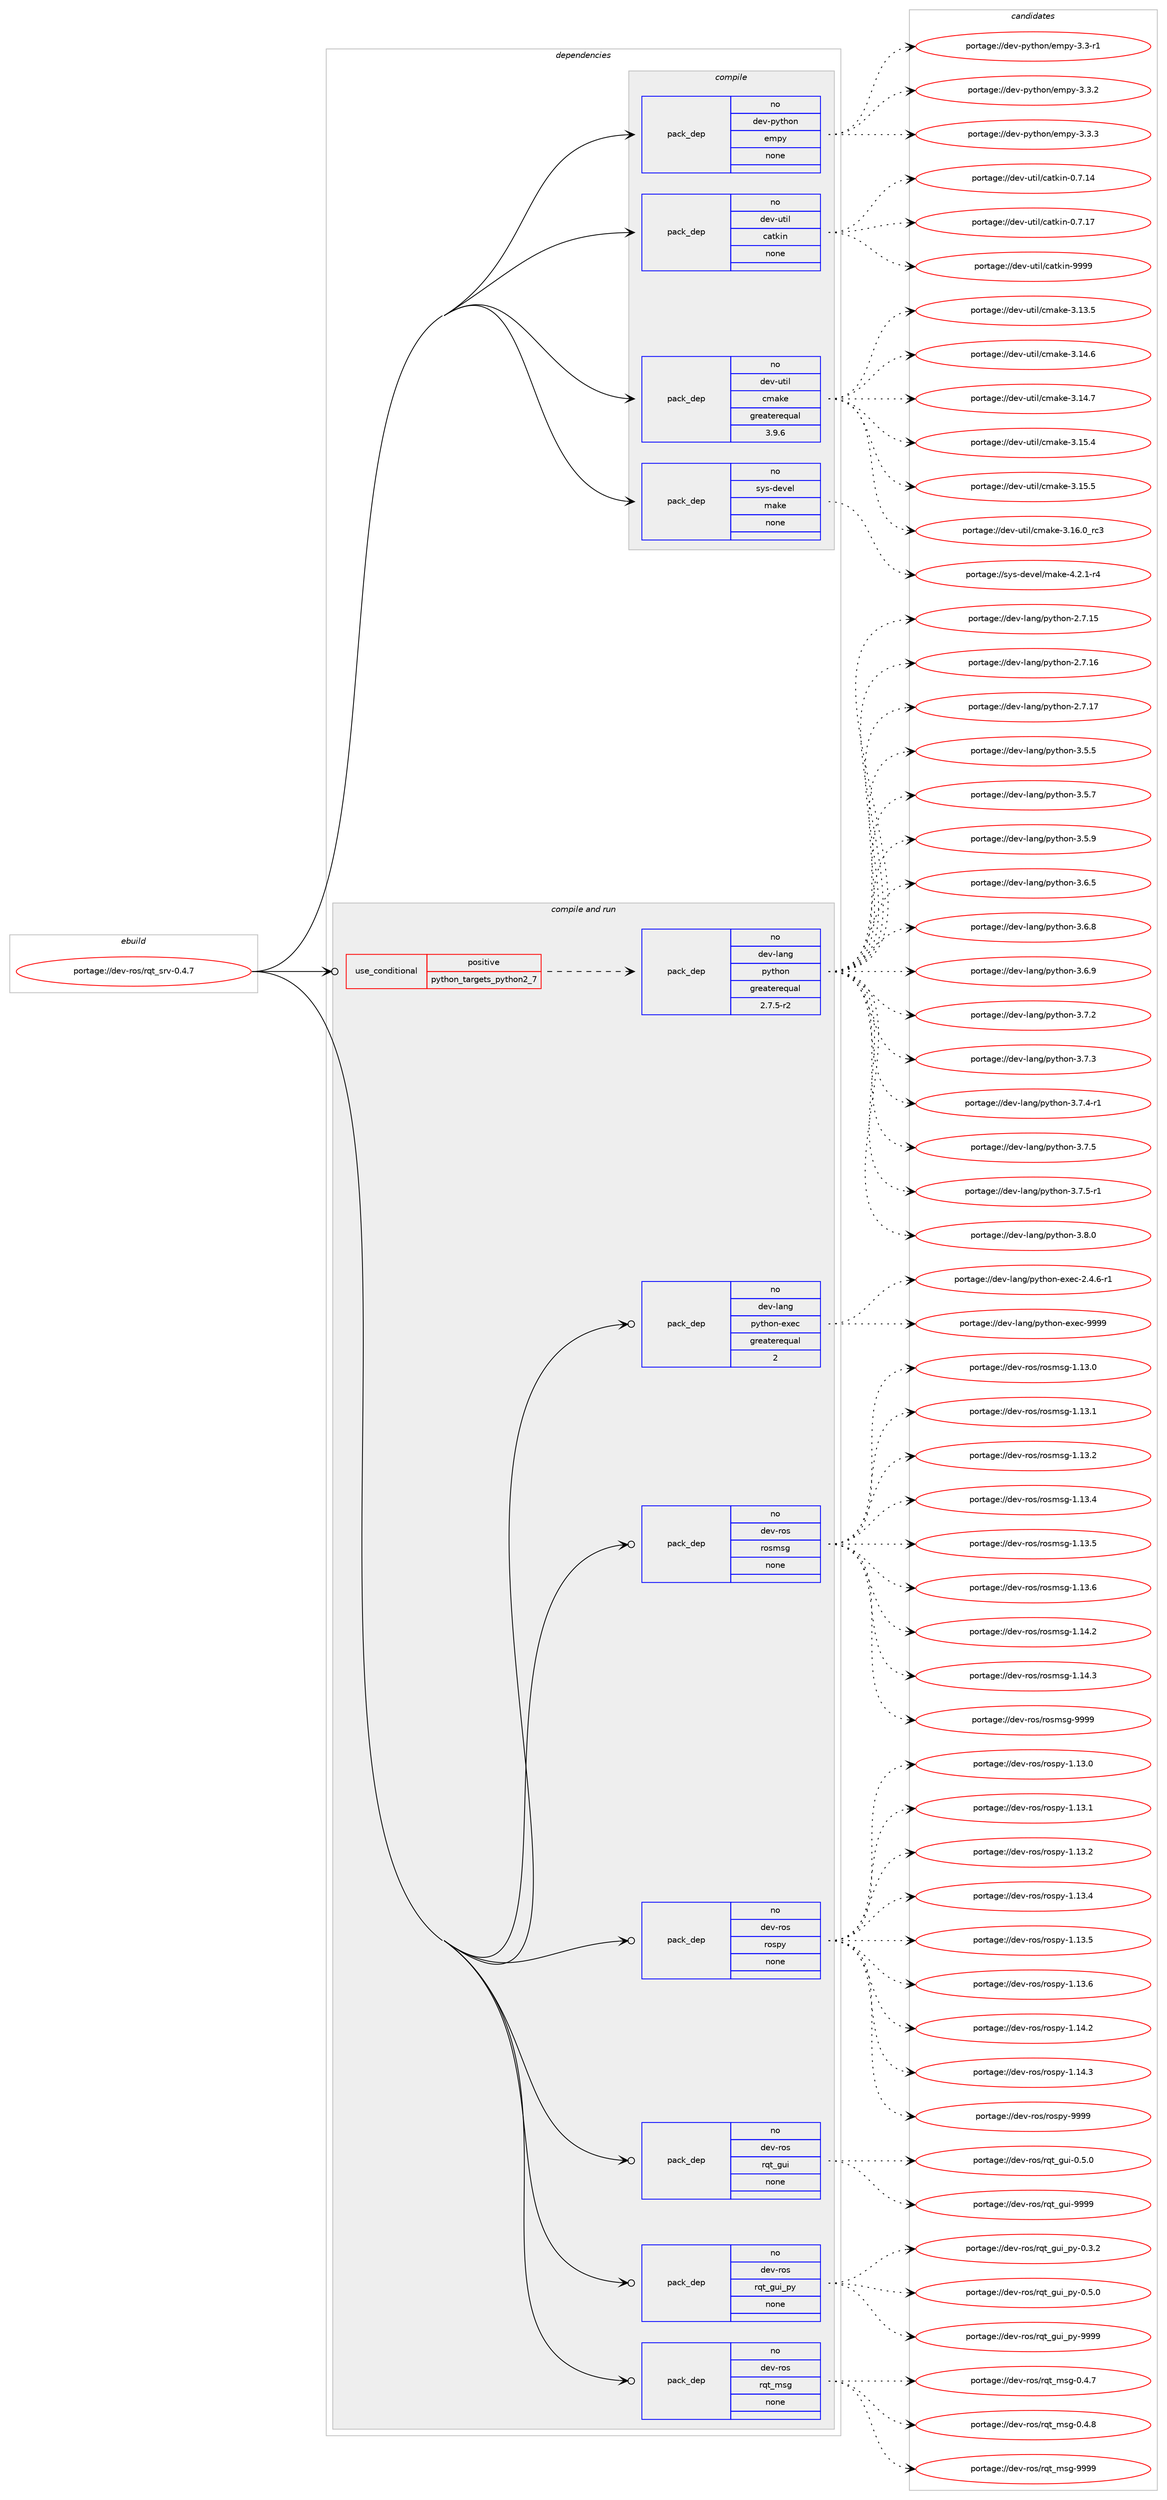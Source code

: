 digraph prolog {

# *************
# Graph options
# *************

newrank=true;
concentrate=true;
compound=true;
graph [rankdir=LR,fontname=Helvetica,fontsize=10,ranksep=1.5];#, ranksep=2.5, nodesep=0.2];
edge  [arrowhead=vee];
node  [fontname=Helvetica,fontsize=10];

# **********
# The ebuild
# **********

subgraph cluster_leftcol {
color=gray;
rank=same;
label=<<i>ebuild</i>>;
id [label="portage://dev-ros/rqt_srv-0.4.7", color=red, width=4, href="../dev-ros/rqt_srv-0.4.7.svg"];
}

# ****************
# The dependencies
# ****************

subgraph cluster_midcol {
color=gray;
label=<<i>dependencies</i>>;
subgraph cluster_compile {
fillcolor="#eeeeee";
style=filled;
label=<<i>compile</i>>;
subgraph pack153322 {
dependency201394 [label=<<TABLE BORDER="0" CELLBORDER="1" CELLSPACING="0" CELLPADDING="4" WIDTH="220"><TR><TD ROWSPAN="6" CELLPADDING="30">pack_dep</TD></TR><TR><TD WIDTH="110">no</TD></TR><TR><TD>dev-python</TD></TR><TR><TD>empy</TD></TR><TR><TD>none</TD></TR><TR><TD></TD></TR></TABLE>>, shape=none, color=blue];
}
id:e -> dependency201394:w [weight=20,style="solid",arrowhead="vee"];
subgraph pack153323 {
dependency201395 [label=<<TABLE BORDER="0" CELLBORDER="1" CELLSPACING="0" CELLPADDING="4" WIDTH="220"><TR><TD ROWSPAN="6" CELLPADDING="30">pack_dep</TD></TR><TR><TD WIDTH="110">no</TD></TR><TR><TD>dev-util</TD></TR><TR><TD>catkin</TD></TR><TR><TD>none</TD></TR><TR><TD></TD></TR></TABLE>>, shape=none, color=blue];
}
id:e -> dependency201395:w [weight=20,style="solid",arrowhead="vee"];
subgraph pack153324 {
dependency201396 [label=<<TABLE BORDER="0" CELLBORDER="1" CELLSPACING="0" CELLPADDING="4" WIDTH="220"><TR><TD ROWSPAN="6" CELLPADDING="30">pack_dep</TD></TR><TR><TD WIDTH="110">no</TD></TR><TR><TD>dev-util</TD></TR><TR><TD>cmake</TD></TR><TR><TD>greaterequal</TD></TR><TR><TD>3.9.6</TD></TR></TABLE>>, shape=none, color=blue];
}
id:e -> dependency201396:w [weight=20,style="solid",arrowhead="vee"];
subgraph pack153325 {
dependency201397 [label=<<TABLE BORDER="0" CELLBORDER="1" CELLSPACING="0" CELLPADDING="4" WIDTH="220"><TR><TD ROWSPAN="6" CELLPADDING="30">pack_dep</TD></TR><TR><TD WIDTH="110">no</TD></TR><TR><TD>sys-devel</TD></TR><TR><TD>make</TD></TR><TR><TD>none</TD></TR><TR><TD></TD></TR></TABLE>>, shape=none, color=blue];
}
id:e -> dependency201397:w [weight=20,style="solid",arrowhead="vee"];
}
subgraph cluster_compileandrun {
fillcolor="#eeeeee";
style=filled;
label=<<i>compile and run</i>>;
subgraph cond44644 {
dependency201398 [label=<<TABLE BORDER="0" CELLBORDER="1" CELLSPACING="0" CELLPADDING="4"><TR><TD ROWSPAN="3" CELLPADDING="10">use_conditional</TD></TR><TR><TD>positive</TD></TR><TR><TD>python_targets_python2_7</TD></TR></TABLE>>, shape=none, color=red];
subgraph pack153326 {
dependency201399 [label=<<TABLE BORDER="0" CELLBORDER="1" CELLSPACING="0" CELLPADDING="4" WIDTH="220"><TR><TD ROWSPAN="6" CELLPADDING="30">pack_dep</TD></TR><TR><TD WIDTH="110">no</TD></TR><TR><TD>dev-lang</TD></TR><TR><TD>python</TD></TR><TR><TD>greaterequal</TD></TR><TR><TD>2.7.5-r2</TD></TR></TABLE>>, shape=none, color=blue];
}
dependency201398:e -> dependency201399:w [weight=20,style="dashed",arrowhead="vee"];
}
id:e -> dependency201398:w [weight=20,style="solid",arrowhead="odotvee"];
subgraph pack153327 {
dependency201400 [label=<<TABLE BORDER="0" CELLBORDER="1" CELLSPACING="0" CELLPADDING="4" WIDTH="220"><TR><TD ROWSPAN="6" CELLPADDING="30">pack_dep</TD></TR><TR><TD WIDTH="110">no</TD></TR><TR><TD>dev-lang</TD></TR><TR><TD>python-exec</TD></TR><TR><TD>greaterequal</TD></TR><TR><TD>2</TD></TR></TABLE>>, shape=none, color=blue];
}
id:e -> dependency201400:w [weight=20,style="solid",arrowhead="odotvee"];
subgraph pack153328 {
dependency201401 [label=<<TABLE BORDER="0" CELLBORDER="1" CELLSPACING="0" CELLPADDING="4" WIDTH="220"><TR><TD ROWSPAN="6" CELLPADDING="30">pack_dep</TD></TR><TR><TD WIDTH="110">no</TD></TR><TR><TD>dev-ros</TD></TR><TR><TD>rosmsg</TD></TR><TR><TD>none</TD></TR><TR><TD></TD></TR></TABLE>>, shape=none, color=blue];
}
id:e -> dependency201401:w [weight=20,style="solid",arrowhead="odotvee"];
subgraph pack153329 {
dependency201402 [label=<<TABLE BORDER="0" CELLBORDER="1" CELLSPACING="0" CELLPADDING="4" WIDTH="220"><TR><TD ROWSPAN="6" CELLPADDING="30">pack_dep</TD></TR><TR><TD WIDTH="110">no</TD></TR><TR><TD>dev-ros</TD></TR><TR><TD>rospy</TD></TR><TR><TD>none</TD></TR><TR><TD></TD></TR></TABLE>>, shape=none, color=blue];
}
id:e -> dependency201402:w [weight=20,style="solid",arrowhead="odotvee"];
subgraph pack153330 {
dependency201403 [label=<<TABLE BORDER="0" CELLBORDER="1" CELLSPACING="0" CELLPADDING="4" WIDTH="220"><TR><TD ROWSPAN="6" CELLPADDING="30">pack_dep</TD></TR><TR><TD WIDTH="110">no</TD></TR><TR><TD>dev-ros</TD></TR><TR><TD>rqt_gui</TD></TR><TR><TD>none</TD></TR><TR><TD></TD></TR></TABLE>>, shape=none, color=blue];
}
id:e -> dependency201403:w [weight=20,style="solid",arrowhead="odotvee"];
subgraph pack153331 {
dependency201404 [label=<<TABLE BORDER="0" CELLBORDER="1" CELLSPACING="0" CELLPADDING="4" WIDTH="220"><TR><TD ROWSPAN="6" CELLPADDING="30">pack_dep</TD></TR><TR><TD WIDTH="110">no</TD></TR><TR><TD>dev-ros</TD></TR><TR><TD>rqt_gui_py</TD></TR><TR><TD>none</TD></TR><TR><TD></TD></TR></TABLE>>, shape=none, color=blue];
}
id:e -> dependency201404:w [weight=20,style="solid",arrowhead="odotvee"];
subgraph pack153332 {
dependency201405 [label=<<TABLE BORDER="0" CELLBORDER="1" CELLSPACING="0" CELLPADDING="4" WIDTH="220"><TR><TD ROWSPAN="6" CELLPADDING="30">pack_dep</TD></TR><TR><TD WIDTH="110">no</TD></TR><TR><TD>dev-ros</TD></TR><TR><TD>rqt_msg</TD></TR><TR><TD>none</TD></TR><TR><TD></TD></TR></TABLE>>, shape=none, color=blue];
}
id:e -> dependency201405:w [weight=20,style="solid",arrowhead="odotvee"];
}
subgraph cluster_run {
fillcolor="#eeeeee";
style=filled;
label=<<i>run</i>>;
}
}

# **************
# The candidates
# **************

subgraph cluster_choices {
rank=same;
color=gray;
label=<<i>candidates</i>>;

subgraph choice153322 {
color=black;
nodesep=1;
choiceportage1001011184511212111610411111047101109112121455146514511449 [label="portage://dev-python/empy-3.3-r1", color=red, width=4,href="../dev-python/empy-3.3-r1.svg"];
choiceportage1001011184511212111610411111047101109112121455146514650 [label="portage://dev-python/empy-3.3.2", color=red, width=4,href="../dev-python/empy-3.3.2.svg"];
choiceportage1001011184511212111610411111047101109112121455146514651 [label="portage://dev-python/empy-3.3.3", color=red, width=4,href="../dev-python/empy-3.3.3.svg"];
dependency201394:e -> choiceportage1001011184511212111610411111047101109112121455146514511449:w [style=dotted,weight="100"];
dependency201394:e -> choiceportage1001011184511212111610411111047101109112121455146514650:w [style=dotted,weight="100"];
dependency201394:e -> choiceportage1001011184511212111610411111047101109112121455146514651:w [style=dotted,weight="100"];
}
subgraph choice153323 {
color=black;
nodesep=1;
choiceportage1001011184511711610510847999711610710511045484655464952 [label="portage://dev-util/catkin-0.7.14", color=red, width=4,href="../dev-util/catkin-0.7.14.svg"];
choiceportage1001011184511711610510847999711610710511045484655464955 [label="portage://dev-util/catkin-0.7.17", color=red, width=4,href="../dev-util/catkin-0.7.17.svg"];
choiceportage100101118451171161051084799971161071051104557575757 [label="portage://dev-util/catkin-9999", color=red, width=4,href="../dev-util/catkin-9999.svg"];
dependency201395:e -> choiceportage1001011184511711610510847999711610710511045484655464952:w [style=dotted,weight="100"];
dependency201395:e -> choiceportage1001011184511711610510847999711610710511045484655464955:w [style=dotted,weight="100"];
dependency201395:e -> choiceportage100101118451171161051084799971161071051104557575757:w [style=dotted,weight="100"];
}
subgraph choice153324 {
color=black;
nodesep=1;
choiceportage1001011184511711610510847991099710710145514649514653 [label="portage://dev-util/cmake-3.13.5", color=red, width=4,href="../dev-util/cmake-3.13.5.svg"];
choiceportage1001011184511711610510847991099710710145514649524654 [label="portage://dev-util/cmake-3.14.6", color=red, width=4,href="../dev-util/cmake-3.14.6.svg"];
choiceportage1001011184511711610510847991099710710145514649524655 [label="portage://dev-util/cmake-3.14.7", color=red, width=4,href="../dev-util/cmake-3.14.7.svg"];
choiceportage1001011184511711610510847991099710710145514649534652 [label="portage://dev-util/cmake-3.15.4", color=red, width=4,href="../dev-util/cmake-3.15.4.svg"];
choiceportage1001011184511711610510847991099710710145514649534653 [label="portage://dev-util/cmake-3.15.5", color=red, width=4,href="../dev-util/cmake-3.15.5.svg"];
choiceportage1001011184511711610510847991099710710145514649544648951149951 [label="portage://dev-util/cmake-3.16.0_rc3", color=red, width=4,href="../dev-util/cmake-3.16.0_rc3.svg"];
dependency201396:e -> choiceportage1001011184511711610510847991099710710145514649514653:w [style=dotted,weight="100"];
dependency201396:e -> choiceportage1001011184511711610510847991099710710145514649524654:w [style=dotted,weight="100"];
dependency201396:e -> choiceportage1001011184511711610510847991099710710145514649524655:w [style=dotted,weight="100"];
dependency201396:e -> choiceportage1001011184511711610510847991099710710145514649534652:w [style=dotted,weight="100"];
dependency201396:e -> choiceportage1001011184511711610510847991099710710145514649534653:w [style=dotted,weight="100"];
dependency201396:e -> choiceportage1001011184511711610510847991099710710145514649544648951149951:w [style=dotted,weight="100"];
}
subgraph choice153325 {
color=black;
nodesep=1;
choiceportage1151211154510010111810110847109971071014552465046494511452 [label="portage://sys-devel/make-4.2.1-r4", color=red, width=4,href="../sys-devel/make-4.2.1-r4.svg"];
dependency201397:e -> choiceportage1151211154510010111810110847109971071014552465046494511452:w [style=dotted,weight="100"];
}
subgraph choice153326 {
color=black;
nodesep=1;
choiceportage10010111845108971101034711212111610411111045504655464953 [label="portage://dev-lang/python-2.7.15", color=red, width=4,href="../dev-lang/python-2.7.15.svg"];
choiceportage10010111845108971101034711212111610411111045504655464954 [label="portage://dev-lang/python-2.7.16", color=red, width=4,href="../dev-lang/python-2.7.16.svg"];
choiceportage10010111845108971101034711212111610411111045504655464955 [label="portage://dev-lang/python-2.7.17", color=red, width=4,href="../dev-lang/python-2.7.17.svg"];
choiceportage100101118451089711010347112121116104111110455146534653 [label="portage://dev-lang/python-3.5.5", color=red, width=4,href="../dev-lang/python-3.5.5.svg"];
choiceportage100101118451089711010347112121116104111110455146534655 [label="portage://dev-lang/python-3.5.7", color=red, width=4,href="../dev-lang/python-3.5.7.svg"];
choiceportage100101118451089711010347112121116104111110455146534657 [label="portage://dev-lang/python-3.5.9", color=red, width=4,href="../dev-lang/python-3.5.9.svg"];
choiceportage100101118451089711010347112121116104111110455146544653 [label="portage://dev-lang/python-3.6.5", color=red, width=4,href="../dev-lang/python-3.6.5.svg"];
choiceportage100101118451089711010347112121116104111110455146544656 [label="portage://dev-lang/python-3.6.8", color=red, width=4,href="../dev-lang/python-3.6.8.svg"];
choiceportage100101118451089711010347112121116104111110455146544657 [label="portage://dev-lang/python-3.6.9", color=red, width=4,href="../dev-lang/python-3.6.9.svg"];
choiceportage100101118451089711010347112121116104111110455146554650 [label="portage://dev-lang/python-3.7.2", color=red, width=4,href="../dev-lang/python-3.7.2.svg"];
choiceportage100101118451089711010347112121116104111110455146554651 [label="portage://dev-lang/python-3.7.3", color=red, width=4,href="../dev-lang/python-3.7.3.svg"];
choiceportage1001011184510897110103471121211161041111104551465546524511449 [label="portage://dev-lang/python-3.7.4-r1", color=red, width=4,href="../dev-lang/python-3.7.4-r1.svg"];
choiceportage100101118451089711010347112121116104111110455146554653 [label="portage://dev-lang/python-3.7.5", color=red, width=4,href="../dev-lang/python-3.7.5.svg"];
choiceportage1001011184510897110103471121211161041111104551465546534511449 [label="portage://dev-lang/python-3.7.5-r1", color=red, width=4,href="../dev-lang/python-3.7.5-r1.svg"];
choiceportage100101118451089711010347112121116104111110455146564648 [label="portage://dev-lang/python-3.8.0", color=red, width=4,href="../dev-lang/python-3.8.0.svg"];
dependency201399:e -> choiceportage10010111845108971101034711212111610411111045504655464953:w [style=dotted,weight="100"];
dependency201399:e -> choiceportage10010111845108971101034711212111610411111045504655464954:w [style=dotted,weight="100"];
dependency201399:e -> choiceportage10010111845108971101034711212111610411111045504655464955:w [style=dotted,weight="100"];
dependency201399:e -> choiceportage100101118451089711010347112121116104111110455146534653:w [style=dotted,weight="100"];
dependency201399:e -> choiceportage100101118451089711010347112121116104111110455146534655:w [style=dotted,weight="100"];
dependency201399:e -> choiceportage100101118451089711010347112121116104111110455146534657:w [style=dotted,weight="100"];
dependency201399:e -> choiceportage100101118451089711010347112121116104111110455146544653:w [style=dotted,weight="100"];
dependency201399:e -> choiceportage100101118451089711010347112121116104111110455146544656:w [style=dotted,weight="100"];
dependency201399:e -> choiceportage100101118451089711010347112121116104111110455146544657:w [style=dotted,weight="100"];
dependency201399:e -> choiceportage100101118451089711010347112121116104111110455146554650:w [style=dotted,weight="100"];
dependency201399:e -> choiceportage100101118451089711010347112121116104111110455146554651:w [style=dotted,weight="100"];
dependency201399:e -> choiceportage1001011184510897110103471121211161041111104551465546524511449:w [style=dotted,weight="100"];
dependency201399:e -> choiceportage100101118451089711010347112121116104111110455146554653:w [style=dotted,weight="100"];
dependency201399:e -> choiceportage1001011184510897110103471121211161041111104551465546534511449:w [style=dotted,weight="100"];
dependency201399:e -> choiceportage100101118451089711010347112121116104111110455146564648:w [style=dotted,weight="100"];
}
subgraph choice153327 {
color=black;
nodesep=1;
choiceportage10010111845108971101034711212111610411111045101120101994550465246544511449 [label="portage://dev-lang/python-exec-2.4.6-r1", color=red, width=4,href="../dev-lang/python-exec-2.4.6-r1.svg"];
choiceportage10010111845108971101034711212111610411111045101120101994557575757 [label="portage://dev-lang/python-exec-9999", color=red, width=4,href="../dev-lang/python-exec-9999.svg"];
dependency201400:e -> choiceportage10010111845108971101034711212111610411111045101120101994550465246544511449:w [style=dotted,weight="100"];
dependency201400:e -> choiceportage10010111845108971101034711212111610411111045101120101994557575757:w [style=dotted,weight="100"];
}
subgraph choice153328 {
color=black;
nodesep=1;
choiceportage100101118451141111154711411111510911510345494649514648 [label="portage://dev-ros/rosmsg-1.13.0", color=red, width=4,href="../dev-ros/rosmsg-1.13.0.svg"];
choiceportage100101118451141111154711411111510911510345494649514649 [label="portage://dev-ros/rosmsg-1.13.1", color=red, width=4,href="../dev-ros/rosmsg-1.13.1.svg"];
choiceportage100101118451141111154711411111510911510345494649514650 [label="portage://dev-ros/rosmsg-1.13.2", color=red, width=4,href="../dev-ros/rosmsg-1.13.2.svg"];
choiceportage100101118451141111154711411111510911510345494649514652 [label="portage://dev-ros/rosmsg-1.13.4", color=red, width=4,href="../dev-ros/rosmsg-1.13.4.svg"];
choiceportage100101118451141111154711411111510911510345494649514653 [label="portage://dev-ros/rosmsg-1.13.5", color=red, width=4,href="../dev-ros/rosmsg-1.13.5.svg"];
choiceportage100101118451141111154711411111510911510345494649514654 [label="portage://dev-ros/rosmsg-1.13.6", color=red, width=4,href="../dev-ros/rosmsg-1.13.6.svg"];
choiceportage100101118451141111154711411111510911510345494649524650 [label="portage://dev-ros/rosmsg-1.14.2", color=red, width=4,href="../dev-ros/rosmsg-1.14.2.svg"];
choiceportage100101118451141111154711411111510911510345494649524651 [label="portage://dev-ros/rosmsg-1.14.3", color=red, width=4,href="../dev-ros/rosmsg-1.14.3.svg"];
choiceportage10010111845114111115471141111151091151034557575757 [label="portage://dev-ros/rosmsg-9999", color=red, width=4,href="../dev-ros/rosmsg-9999.svg"];
dependency201401:e -> choiceportage100101118451141111154711411111510911510345494649514648:w [style=dotted,weight="100"];
dependency201401:e -> choiceportage100101118451141111154711411111510911510345494649514649:w [style=dotted,weight="100"];
dependency201401:e -> choiceportage100101118451141111154711411111510911510345494649514650:w [style=dotted,weight="100"];
dependency201401:e -> choiceportage100101118451141111154711411111510911510345494649514652:w [style=dotted,weight="100"];
dependency201401:e -> choiceportage100101118451141111154711411111510911510345494649514653:w [style=dotted,weight="100"];
dependency201401:e -> choiceportage100101118451141111154711411111510911510345494649514654:w [style=dotted,weight="100"];
dependency201401:e -> choiceportage100101118451141111154711411111510911510345494649524650:w [style=dotted,weight="100"];
dependency201401:e -> choiceportage100101118451141111154711411111510911510345494649524651:w [style=dotted,weight="100"];
dependency201401:e -> choiceportage10010111845114111115471141111151091151034557575757:w [style=dotted,weight="100"];
}
subgraph choice153329 {
color=black;
nodesep=1;
choiceportage100101118451141111154711411111511212145494649514648 [label="portage://dev-ros/rospy-1.13.0", color=red, width=4,href="../dev-ros/rospy-1.13.0.svg"];
choiceportage100101118451141111154711411111511212145494649514649 [label="portage://dev-ros/rospy-1.13.1", color=red, width=4,href="../dev-ros/rospy-1.13.1.svg"];
choiceportage100101118451141111154711411111511212145494649514650 [label="portage://dev-ros/rospy-1.13.2", color=red, width=4,href="../dev-ros/rospy-1.13.2.svg"];
choiceportage100101118451141111154711411111511212145494649514652 [label="portage://dev-ros/rospy-1.13.4", color=red, width=4,href="../dev-ros/rospy-1.13.4.svg"];
choiceportage100101118451141111154711411111511212145494649514653 [label="portage://dev-ros/rospy-1.13.5", color=red, width=4,href="../dev-ros/rospy-1.13.5.svg"];
choiceportage100101118451141111154711411111511212145494649514654 [label="portage://dev-ros/rospy-1.13.6", color=red, width=4,href="../dev-ros/rospy-1.13.6.svg"];
choiceportage100101118451141111154711411111511212145494649524650 [label="portage://dev-ros/rospy-1.14.2", color=red, width=4,href="../dev-ros/rospy-1.14.2.svg"];
choiceportage100101118451141111154711411111511212145494649524651 [label="portage://dev-ros/rospy-1.14.3", color=red, width=4,href="../dev-ros/rospy-1.14.3.svg"];
choiceportage10010111845114111115471141111151121214557575757 [label="portage://dev-ros/rospy-9999", color=red, width=4,href="../dev-ros/rospy-9999.svg"];
dependency201402:e -> choiceportage100101118451141111154711411111511212145494649514648:w [style=dotted,weight="100"];
dependency201402:e -> choiceportage100101118451141111154711411111511212145494649514649:w [style=dotted,weight="100"];
dependency201402:e -> choiceportage100101118451141111154711411111511212145494649514650:w [style=dotted,weight="100"];
dependency201402:e -> choiceportage100101118451141111154711411111511212145494649514652:w [style=dotted,weight="100"];
dependency201402:e -> choiceportage100101118451141111154711411111511212145494649514653:w [style=dotted,weight="100"];
dependency201402:e -> choiceportage100101118451141111154711411111511212145494649514654:w [style=dotted,weight="100"];
dependency201402:e -> choiceportage100101118451141111154711411111511212145494649524650:w [style=dotted,weight="100"];
dependency201402:e -> choiceportage100101118451141111154711411111511212145494649524651:w [style=dotted,weight="100"];
dependency201402:e -> choiceportage10010111845114111115471141111151121214557575757:w [style=dotted,weight="100"];
}
subgraph choice153330 {
color=black;
nodesep=1;
choiceportage100101118451141111154711411311695103117105454846534648 [label="portage://dev-ros/rqt_gui-0.5.0", color=red, width=4,href="../dev-ros/rqt_gui-0.5.0.svg"];
choiceportage1001011184511411111547114113116951031171054557575757 [label="portage://dev-ros/rqt_gui-9999", color=red, width=4,href="../dev-ros/rqt_gui-9999.svg"];
dependency201403:e -> choiceportage100101118451141111154711411311695103117105454846534648:w [style=dotted,weight="100"];
dependency201403:e -> choiceportage1001011184511411111547114113116951031171054557575757:w [style=dotted,weight="100"];
}
subgraph choice153331 {
color=black;
nodesep=1;
choiceportage10010111845114111115471141131169510311710595112121454846514650 [label="portage://dev-ros/rqt_gui_py-0.3.2", color=red, width=4,href="../dev-ros/rqt_gui_py-0.3.2.svg"];
choiceportage10010111845114111115471141131169510311710595112121454846534648 [label="portage://dev-ros/rqt_gui_py-0.5.0", color=red, width=4,href="../dev-ros/rqt_gui_py-0.5.0.svg"];
choiceportage100101118451141111154711411311695103117105951121214557575757 [label="portage://dev-ros/rqt_gui_py-9999", color=red, width=4,href="../dev-ros/rqt_gui_py-9999.svg"];
dependency201404:e -> choiceportage10010111845114111115471141131169510311710595112121454846514650:w [style=dotted,weight="100"];
dependency201404:e -> choiceportage10010111845114111115471141131169510311710595112121454846534648:w [style=dotted,weight="100"];
dependency201404:e -> choiceportage100101118451141111154711411311695103117105951121214557575757:w [style=dotted,weight="100"];
}
subgraph choice153332 {
color=black;
nodesep=1;
choiceportage100101118451141111154711411311695109115103454846524655 [label="portage://dev-ros/rqt_msg-0.4.7", color=red, width=4,href="../dev-ros/rqt_msg-0.4.7.svg"];
choiceportage100101118451141111154711411311695109115103454846524656 [label="portage://dev-ros/rqt_msg-0.4.8", color=red, width=4,href="../dev-ros/rqt_msg-0.4.8.svg"];
choiceportage1001011184511411111547114113116951091151034557575757 [label="portage://dev-ros/rqt_msg-9999", color=red, width=4,href="../dev-ros/rqt_msg-9999.svg"];
dependency201405:e -> choiceportage100101118451141111154711411311695109115103454846524655:w [style=dotted,weight="100"];
dependency201405:e -> choiceportage100101118451141111154711411311695109115103454846524656:w [style=dotted,weight="100"];
dependency201405:e -> choiceportage1001011184511411111547114113116951091151034557575757:w [style=dotted,weight="100"];
}
}

}
